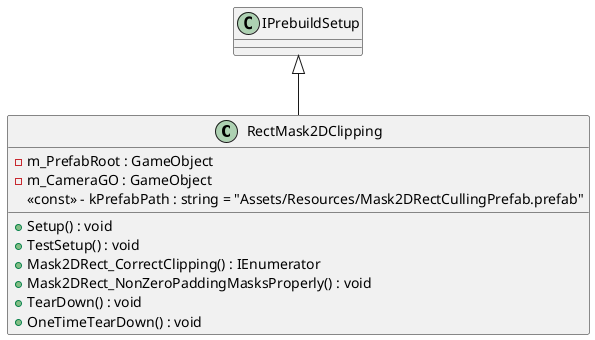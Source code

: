 @startuml
class RectMask2DClipping {
    - m_PrefabRoot : GameObject
    - m_CameraGO : GameObject
    <<const>> - kPrefabPath : string = "Assets/Resources/Mask2DRectCullingPrefab.prefab"
    + Setup() : void
    + TestSetup() : void
    + Mask2DRect_CorrectClipping() : IEnumerator
    + Mask2DRect_NonZeroPaddingMasksProperly() : void
    + TearDown() : void
    + OneTimeTearDown() : void
}
IPrebuildSetup <|-- RectMask2DClipping
@enduml
